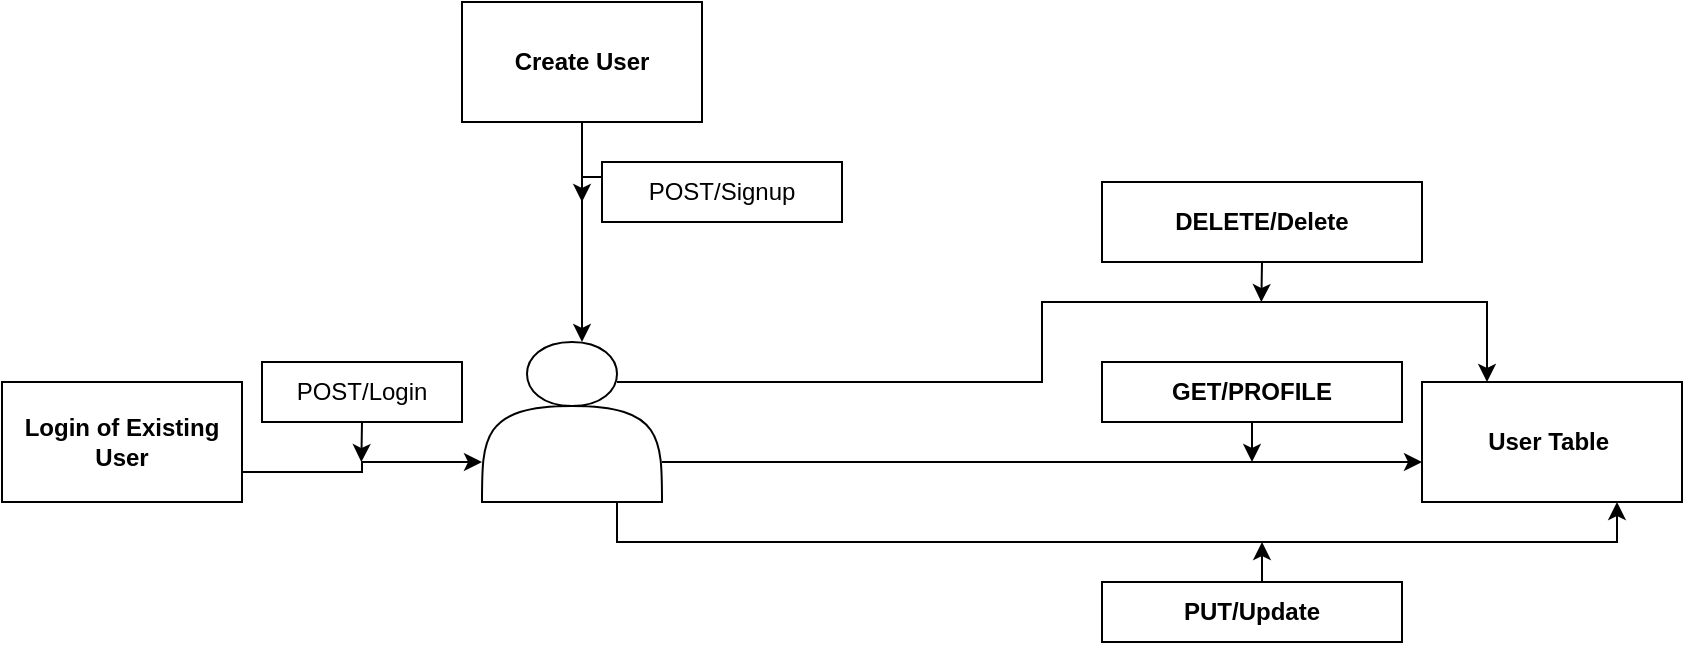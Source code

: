 <mxfile version="25.0.3">
  <diagram name="Page-1" id="Wh1WpaTJLGNhcIk0ObMR">
    <mxGraphModel dx="1702" dy="435" grid="1" gridSize="10" guides="1" tooltips="1" connect="1" arrows="1" fold="1" page="1" pageScale="1" pageWidth="827" pageHeight="1169" math="0" shadow="0">
      <root>
        <mxCell id="0" />
        <mxCell id="1" parent="0" />
        <mxCell id="U8cge1n6jvuiJpbnIPh0-3" style="edgeStyle=orthogonalEdgeStyle;rounded=0;orthogonalLoop=1;jettySize=auto;html=1;exitX=0.5;exitY=1;exitDx=0;exitDy=0;" edge="1" parent="1" source="U8cge1n6jvuiJpbnIPh0-1">
          <mxGeometry relative="1" as="geometry">
            <mxPoint x="260" y="180" as="targetPoint" />
          </mxGeometry>
        </mxCell>
        <mxCell id="U8cge1n6jvuiJpbnIPh0-1" value="Create User" style="rounded=0;whiteSpace=wrap;html=1;fontStyle=1;" vertex="1" parent="1">
          <mxGeometry x="200" y="10" width="120" height="60" as="geometry" />
        </mxCell>
        <mxCell id="U8cge1n6jvuiJpbnIPh0-19" style="edgeStyle=orthogonalEdgeStyle;rounded=0;orthogonalLoop=1;jettySize=auto;html=1;exitX=0.75;exitY=1;exitDx=0;exitDy=0;entryX=0.75;entryY=1;entryDx=0;entryDy=0;" edge="1" parent="1" source="U8cge1n6jvuiJpbnIPh0-4" target="U8cge1n6jvuiJpbnIPh0-12">
          <mxGeometry relative="1" as="geometry" />
        </mxCell>
        <mxCell id="U8cge1n6jvuiJpbnIPh0-27" style="edgeStyle=orthogonalEdgeStyle;rounded=0;orthogonalLoop=1;jettySize=auto;html=1;exitX=0.75;exitY=0.25;exitDx=0;exitDy=0;exitPerimeter=0;entryX=0.25;entryY=0;entryDx=0;entryDy=0;" edge="1" parent="1" source="U8cge1n6jvuiJpbnIPh0-4" target="U8cge1n6jvuiJpbnIPh0-12">
          <mxGeometry relative="1" as="geometry">
            <Array as="points">
              <mxPoint x="490" y="200" />
              <mxPoint x="490" y="160" />
              <mxPoint x="713" y="160" />
            </Array>
          </mxGeometry>
        </mxCell>
        <mxCell id="U8cge1n6jvuiJpbnIPh0-4" value="" style="shape=actor;whiteSpace=wrap;html=1;" vertex="1" parent="1">
          <mxGeometry x="210" y="180" width="90" height="80" as="geometry" />
        </mxCell>
        <mxCell id="U8cge1n6jvuiJpbnIPh0-6" style="edgeStyle=orthogonalEdgeStyle;rounded=0;orthogonalLoop=1;jettySize=auto;html=1;exitX=0;exitY=0.25;exitDx=0;exitDy=0;" edge="1" parent="1" source="U8cge1n6jvuiJpbnIPh0-5">
          <mxGeometry relative="1" as="geometry">
            <mxPoint x="260" y="110" as="targetPoint" />
          </mxGeometry>
        </mxCell>
        <mxCell id="U8cge1n6jvuiJpbnIPh0-5" value="POST/Signup" style="whiteSpace=wrap;html=1;" vertex="1" parent="1">
          <mxGeometry x="270" y="90" width="120" height="30" as="geometry" />
        </mxCell>
        <mxCell id="U8cge1n6jvuiJpbnIPh0-9" style="edgeStyle=orthogonalEdgeStyle;rounded=0;orthogonalLoop=1;jettySize=auto;html=1;exitX=1;exitY=0.75;exitDx=0;exitDy=0;entryX=0;entryY=0.75;entryDx=0;entryDy=0;" edge="1" parent="1" source="U8cge1n6jvuiJpbnIPh0-7" target="U8cge1n6jvuiJpbnIPh0-4">
          <mxGeometry relative="1" as="geometry">
            <mxPoint x="200.0" y="245" as="targetPoint" />
            <Array as="points">
              <mxPoint x="150" y="245" />
              <mxPoint x="150" y="240" />
            </Array>
          </mxGeometry>
        </mxCell>
        <mxCell id="U8cge1n6jvuiJpbnIPh0-7" value="Login of Existing User" style="whiteSpace=wrap;html=1;fontStyle=1;" vertex="1" parent="1">
          <mxGeometry x="-30" y="200" width="120" height="60" as="geometry" />
        </mxCell>
        <mxCell id="U8cge1n6jvuiJpbnIPh0-11" style="edgeStyle=orthogonalEdgeStyle;rounded=0;orthogonalLoop=1;jettySize=auto;html=1;exitX=0.5;exitY=1;exitDx=0;exitDy=0;" edge="1" parent="1" source="U8cge1n6jvuiJpbnIPh0-10">
          <mxGeometry relative="1" as="geometry">
            <mxPoint x="149.667" y="240" as="targetPoint" />
          </mxGeometry>
        </mxCell>
        <mxCell id="U8cge1n6jvuiJpbnIPh0-10" value="POST/Login" style="whiteSpace=wrap;html=1;" vertex="1" parent="1">
          <mxGeometry x="100" y="190" width="100" height="30" as="geometry" />
        </mxCell>
        <mxCell id="U8cge1n6jvuiJpbnIPh0-12" value="User Table&amp;nbsp;" style="whiteSpace=wrap;html=1;fontStyle=1" vertex="1" parent="1">
          <mxGeometry x="680" y="200" width="130" height="60" as="geometry" />
        </mxCell>
        <mxCell id="U8cge1n6jvuiJpbnIPh0-14" style="edgeStyle=orthogonalEdgeStyle;rounded=0;orthogonalLoop=1;jettySize=auto;html=1;exitX=1;exitY=0.75;exitDx=0;exitDy=0;entryX=0;entryY=0.667;entryDx=0;entryDy=0;entryPerimeter=0;" edge="1" parent="1" source="U8cge1n6jvuiJpbnIPh0-4" target="U8cge1n6jvuiJpbnIPh0-12">
          <mxGeometry relative="1" as="geometry" />
        </mxCell>
        <mxCell id="U8cge1n6jvuiJpbnIPh0-17" style="edgeStyle=orthogonalEdgeStyle;rounded=0;orthogonalLoop=1;jettySize=auto;html=1;exitX=0.5;exitY=1;exitDx=0;exitDy=0;" edge="1" parent="1" source="U8cge1n6jvuiJpbnIPh0-15">
          <mxGeometry relative="1" as="geometry">
            <mxPoint x="594.667" y="240" as="targetPoint" />
            <Array as="points">
              <mxPoint x="595" y="240" />
            </Array>
          </mxGeometry>
        </mxCell>
        <mxCell id="U8cge1n6jvuiJpbnIPh0-15" value="GET/PROFILE" style="whiteSpace=wrap;html=1;fontStyle=1" vertex="1" parent="1">
          <mxGeometry x="520" y="190" width="150" height="30" as="geometry" />
        </mxCell>
        <mxCell id="U8cge1n6jvuiJpbnIPh0-23" style="edgeStyle=orthogonalEdgeStyle;rounded=0;orthogonalLoop=1;jettySize=auto;html=1;exitX=0.5;exitY=0;exitDx=0;exitDy=0;" edge="1" parent="1" source="U8cge1n6jvuiJpbnIPh0-20">
          <mxGeometry relative="1" as="geometry">
            <mxPoint x="600" y="280" as="targetPoint" />
          </mxGeometry>
        </mxCell>
        <mxCell id="U8cge1n6jvuiJpbnIPh0-20" value="&lt;b&gt;PUT/Update&lt;/b&gt;" style="whiteSpace=wrap;html=1;" vertex="1" parent="1">
          <mxGeometry x="520" y="300" width="150" height="30" as="geometry" />
        </mxCell>
        <mxCell id="U8cge1n6jvuiJpbnIPh0-29" style="edgeStyle=orthogonalEdgeStyle;rounded=0;orthogonalLoop=1;jettySize=auto;html=1;exitX=0.5;exitY=1;exitDx=0;exitDy=0;" edge="1" parent="1" source="U8cge1n6jvuiJpbnIPh0-28">
          <mxGeometry relative="1" as="geometry">
            <mxPoint x="599.667" y="160" as="targetPoint" />
          </mxGeometry>
        </mxCell>
        <mxCell id="U8cge1n6jvuiJpbnIPh0-28" value="&lt;b&gt;DELETE/Delete&lt;/b&gt;" style="whiteSpace=wrap;html=1;" vertex="1" parent="1">
          <mxGeometry x="520" y="100" width="160" height="40" as="geometry" />
        </mxCell>
      </root>
    </mxGraphModel>
  </diagram>
</mxfile>
